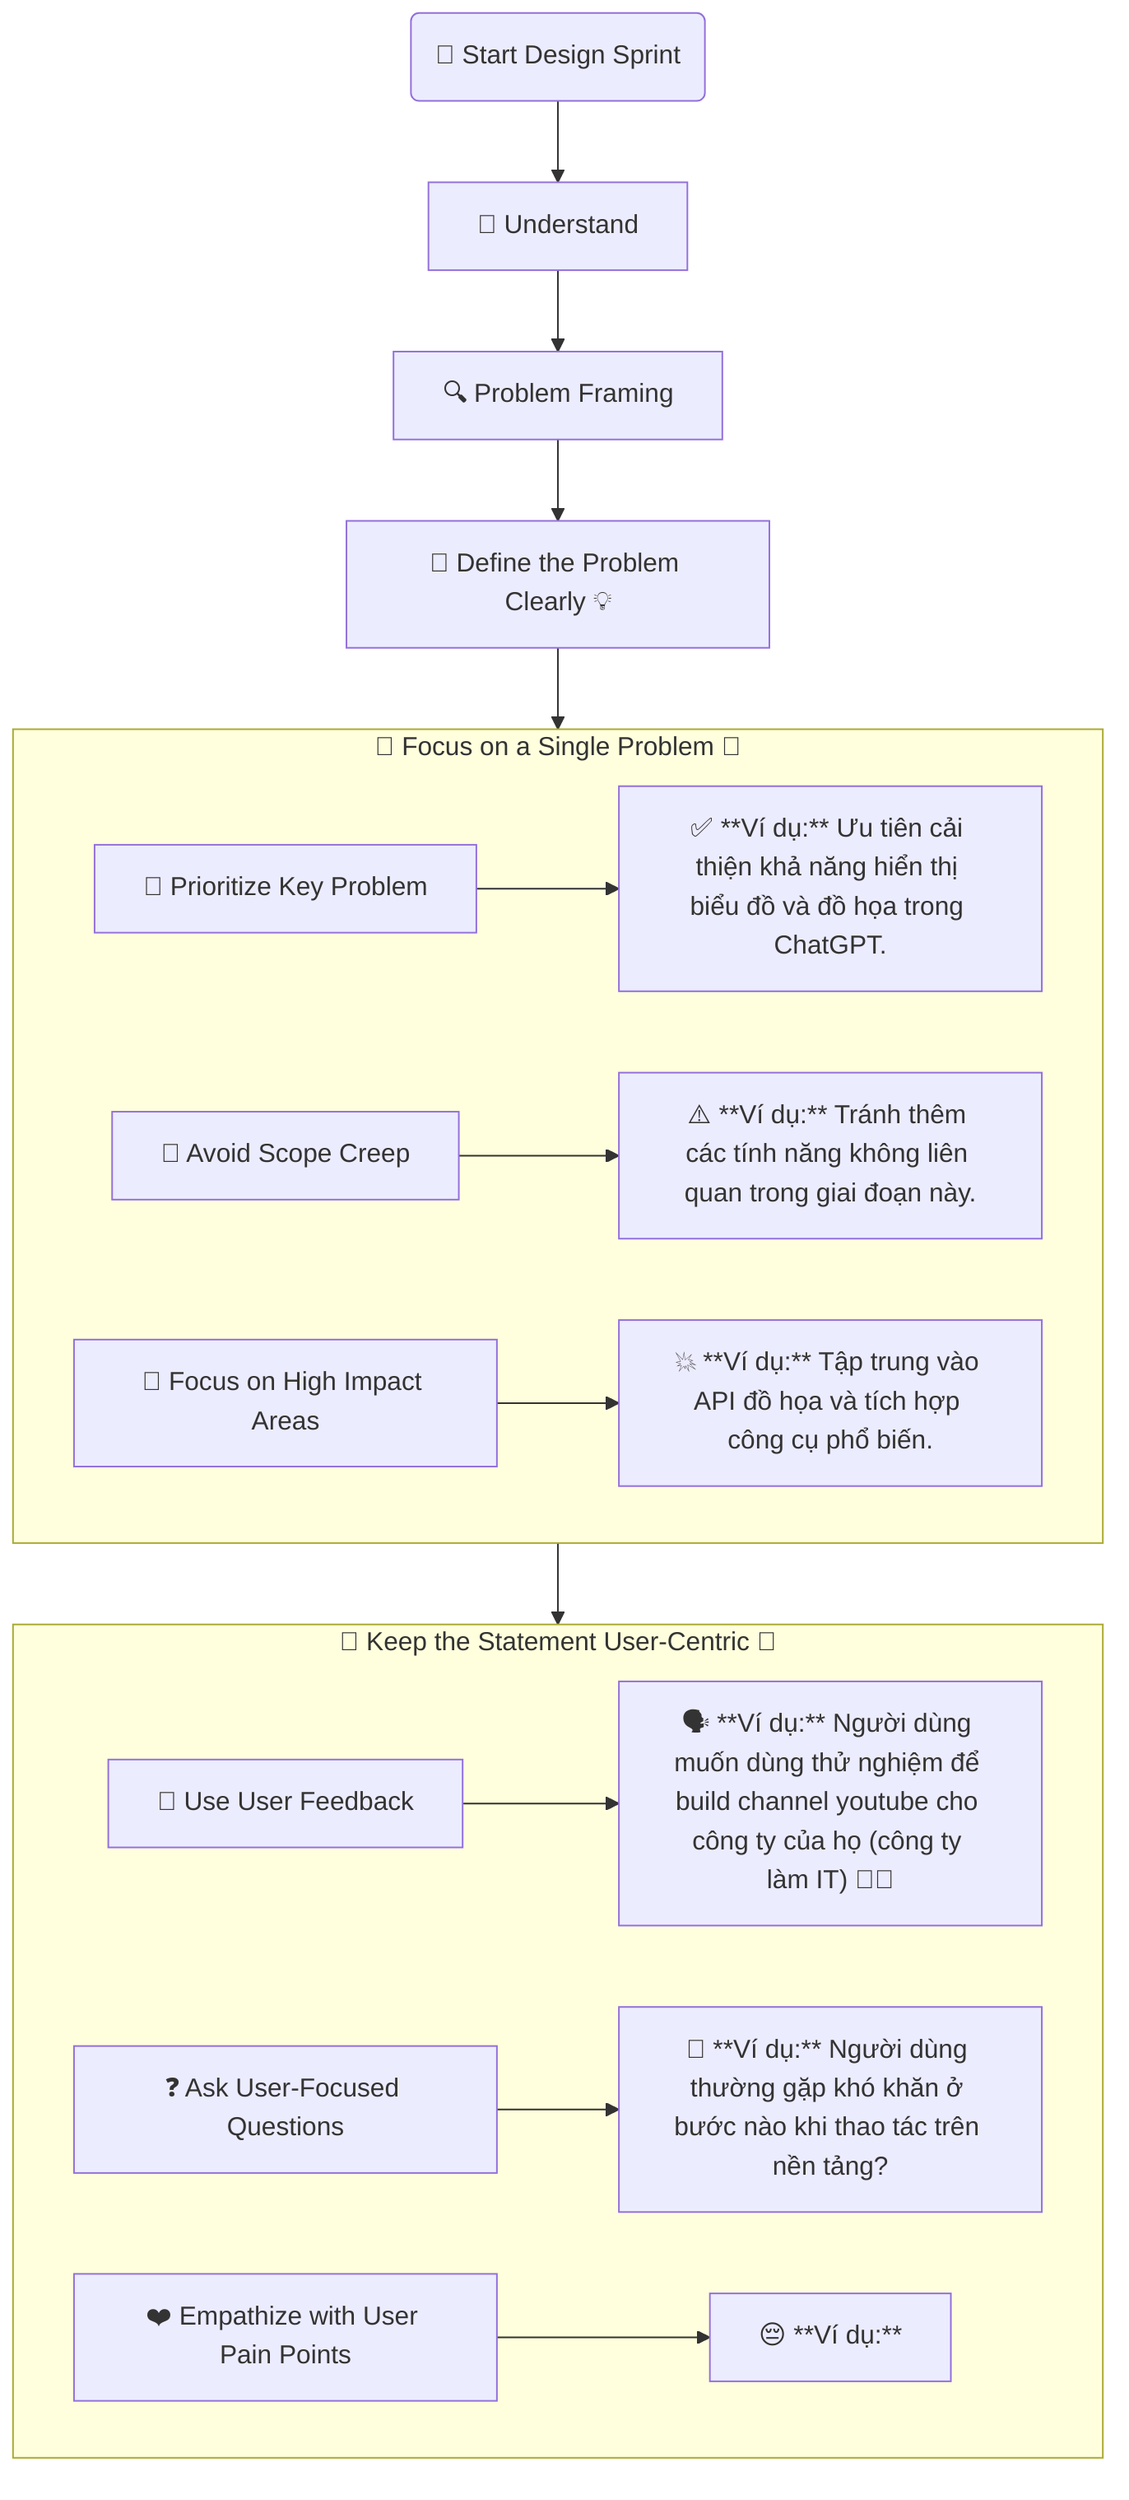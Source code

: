 flowchart TD

    Design_Sprint(🚀 Start Design Sprint) --> Understand["🧠 Understand"]

    Understand --> Problem_Framing["🔍 Problem Framing"]

    A1[📝 Define the Problem Clearly 💡]

    %% Focus on a Single Problem
    subgraph A2[🎯 Focus on a Single Problem 🎯]
        C1[📌 Prioritize Key Problem] --> F1["✅ **Ví dụ:** Ưu tiên cải thiện khả năng hiển thị biểu đồ và đồ họa trong ChatGPT."]
        C2[🚫 Avoid Scope Creep] --> F2["⚠️ **Ví dụ:** Tránh thêm các tính năng không liên quan trong giai đoạn này."]
        C3[📍 Focus on High Impact Areas] --> F3["💥 **Ví dụ:** Tập trung vào API đồ họa và tích hợp công cụ phổ biến."]
    end

    %% Keep the Statement User-Centric
    subgraph A3[👤 Keep the Statement User-Centric 💬]
        D1[📢 Use User Feedback] --> G1["🗣️ **Ví dụ:** Người dùng muốn dùng thử nghiệm để build channel youtube cho công ty của họ (công ty làm IT) 💬✅"]
        D2[❓ Ask User-Focused Questions] --> G2["🤔 **Ví dụ:** Người dùng thường gặp khó khăn ở bước nào khi thao tác trên nền tảng?"]
        D3[❤️ Empathize with User Pain Points] --> G3["😔 **Ví dụ:** "]
    end

    %% Connect Subgraphs in Order
    Problem_Framing --> A1 --> A2 --> A3